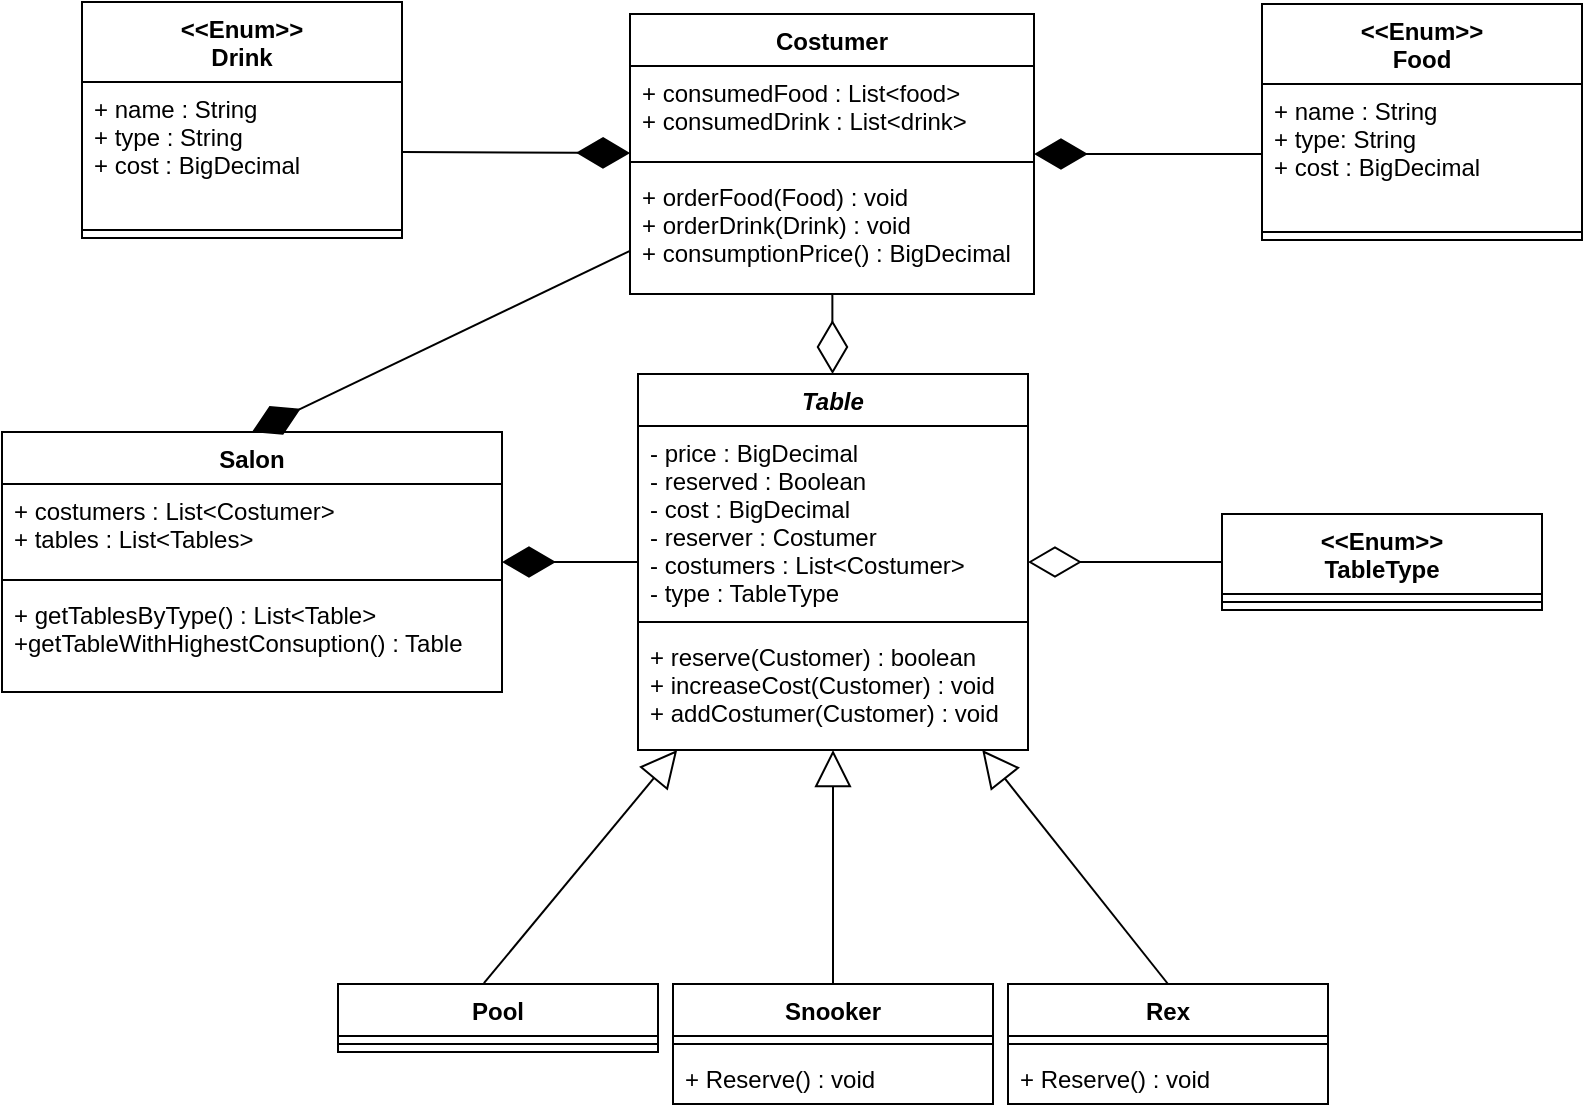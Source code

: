 <mxfile version="17.4.6" type="github">
  <diagram id="7sCuoE26va40y_8TQayE" name="Page-1">
    <mxGraphModel dx="1350" dy="764" grid="1" gridSize="10" guides="1" tooltips="1" connect="1" arrows="1" fold="1" page="1" pageScale="1" pageWidth="850" pageHeight="1100" math="0" shadow="0">
      <root>
        <mxCell id="0" />
        <mxCell id="1" parent="0" />
        <mxCell id="A2mlpOCiIOqAh3bKwQ5F-1" value="Table" style="swimlane;fontStyle=3;align=center;verticalAlign=top;childLayout=stackLayout;horizontal=1;startSize=26;horizontalStack=0;resizeParent=1;resizeParentMax=0;resizeLast=0;collapsible=1;marginBottom=0;" parent="1" vertex="1">
          <mxGeometry x="328" y="205" width="195" height="188" as="geometry" />
        </mxCell>
        <mxCell id="A2mlpOCiIOqAh3bKwQ5F-2" value="- price : BigDecimal&#xa;- reserved : Boolean&#xa;- cost : BigDecimal&#xa;- reserver : Costumer&#xa;- costumers : List&lt;Costumer&gt; &#xa;- type : TableType&#xa;&#xa;&#xa;&#xa;&#xa;" style="text;strokeColor=none;fillColor=none;align=left;verticalAlign=top;spacingLeft=4;spacingRight=4;overflow=hidden;rotatable=0;points=[[0,0.5],[1,0.5]];portConstraint=eastwest;" parent="A2mlpOCiIOqAh3bKwQ5F-1" vertex="1">
          <mxGeometry y="26" width="195" height="94" as="geometry" />
        </mxCell>
        <mxCell id="A2mlpOCiIOqAh3bKwQ5F-3" value="" style="line;strokeWidth=1;fillColor=none;align=left;verticalAlign=middle;spacingTop=-1;spacingLeft=3;spacingRight=3;rotatable=0;labelPosition=right;points=[];portConstraint=eastwest;" parent="A2mlpOCiIOqAh3bKwQ5F-1" vertex="1">
          <mxGeometry y="120" width="195" height="8" as="geometry" />
        </mxCell>
        <mxCell id="A2mlpOCiIOqAh3bKwQ5F-4" value="+ reserve(Customer) : boolean&#xa;+ increaseCost(Customer) : void&#xa;+ addCostumer(Customer) : void&#xa;" style="text;strokeColor=none;fillColor=none;align=left;verticalAlign=top;spacingLeft=4;spacingRight=4;overflow=hidden;rotatable=0;points=[[0,0.5],[1,0.5]];portConstraint=eastwest;" parent="A2mlpOCiIOqAh3bKwQ5F-1" vertex="1">
          <mxGeometry y="128" width="195" height="60" as="geometry" />
        </mxCell>
        <mxCell id="A2mlpOCiIOqAh3bKwQ5F-5" value="Snooker" style="swimlane;fontStyle=1;align=center;verticalAlign=top;childLayout=stackLayout;horizontal=1;startSize=26;horizontalStack=0;resizeParent=1;resizeParentMax=0;resizeLast=0;collapsible=1;marginBottom=0;" parent="1" vertex="1">
          <mxGeometry x="345.5" y="510" width="160" height="60" as="geometry" />
        </mxCell>
        <mxCell id="A2mlpOCiIOqAh3bKwQ5F-7" value="" style="line;strokeWidth=1;fillColor=none;align=left;verticalAlign=middle;spacingTop=-1;spacingLeft=3;spacingRight=3;rotatable=0;labelPosition=right;points=[];portConstraint=eastwest;" parent="A2mlpOCiIOqAh3bKwQ5F-5" vertex="1">
          <mxGeometry y="26" width="160" height="8" as="geometry" />
        </mxCell>
        <mxCell id="A2mlpOCiIOqAh3bKwQ5F-8" value="+ Reserve() : void" style="text;strokeColor=none;fillColor=none;align=left;verticalAlign=top;spacingLeft=4;spacingRight=4;overflow=hidden;rotatable=0;points=[[0,0.5],[1,0.5]];portConstraint=eastwest;" parent="A2mlpOCiIOqAh3bKwQ5F-5" vertex="1">
          <mxGeometry y="34" width="160" height="26" as="geometry" />
        </mxCell>
        <mxCell id="A2mlpOCiIOqAh3bKwQ5F-9" value="Rex" style="swimlane;fontStyle=1;align=center;verticalAlign=top;childLayout=stackLayout;horizontal=1;startSize=26;horizontalStack=0;resizeParent=1;resizeParentMax=0;resizeLast=0;collapsible=1;marginBottom=0;" parent="1" vertex="1">
          <mxGeometry x="513" y="510" width="160" height="60" as="geometry" />
        </mxCell>
        <mxCell id="A2mlpOCiIOqAh3bKwQ5F-11" value="" style="line;strokeWidth=1;fillColor=none;align=left;verticalAlign=middle;spacingTop=-1;spacingLeft=3;spacingRight=3;rotatable=0;labelPosition=right;points=[];portConstraint=eastwest;" parent="A2mlpOCiIOqAh3bKwQ5F-9" vertex="1">
          <mxGeometry y="26" width="160" height="8" as="geometry" />
        </mxCell>
        <mxCell id="A2mlpOCiIOqAh3bKwQ5F-12" value="+ Reserve() : void" style="text;strokeColor=none;fillColor=none;align=left;verticalAlign=top;spacingLeft=4;spacingRight=4;overflow=hidden;rotatable=0;points=[[0,0.5],[1,0.5]];portConstraint=eastwest;" parent="A2mlpOCiIOqAh3bKwQ5F-9" vertex="1">
          <mxGeometry y="34" width="160" height="26" as="geometry" />
        </mxCell>
        <mxCell id="A2mlpOCiIOqAh3bKwQ5F-13" value="Pool" style="swimlane;fontStyle=1;align=center;verticalAlign=top;childLayout=stackLayout;horizontal=1;startSize=26;horizontalStack=0;resizeParent=1;resizeParentMax=0;resizeLast=0;collapsible=1;marginBottom=0;" parent="1" vertex="1">
          <mxGeometry x="178" y="510" width="160" height="34" as="geometry" />
        </mxCell>
        <mxCell id="A2mlpOCiIOqAh3bKwQ5F-15" value="" style="line;strokeWidth=1;fillColor=none;align=left;verticalAlign=middle;spacingTop=-1;spacingLeft=3;spacingRight=3;rotatable=0;labelPosition=right;points=[];portConstraint=eastwest;" parent="A2mlpOCiIOqAh3bKwQ5F-13" vertex="1">
          <mxGeometry y="26" width="160" height="8" as="geometry" />
        </mxCell>
        <mxCell id="A2mlpOCiIOqAh3bKwQ5F-17" value="" style="endArrow=block;endSize=16;endFill=0;html=1;rounded=0;exitX=0.456;exitY=-0.012;exitDx=0;exitDy=0;exitPerimeter=0;" parent="1" source="A2mlpOCiIOqAh3bKwQ5F-13" target="A2mlpOCiIOqAh3bKwQ5F-1" edge="1">
          <mxGeometry width="160" relative="1" as="geometry">
            <mxPoint x="340" y="390" as="sourcePoint" />
            <mxPoint x="500" y="390" as="targetPoint" />
          </mxGeometry>
        </mxCell>
        <mxCell id="A2mlpOCiIOqAh3bKwQ5F-18" value="" style="endArrow=block;endSize=16;endFill=0;html=1;rounded=0;exitX=0.5;exitY=0;exitDx=0;exitDy=0;" parent="1" source="A2mlpOCiIOqAh3bKwQ5F-5" target="A2mlpOCiIOqAh3bKwQ5F-1" edge="1">
          <mxGeometry width="160" relative="1" as="geometry">
            <mxPoint x="620" y="270" as="sourcePoint" />
            <mxPoint x="450" y="370" as="targetPoint" />
          </mxGeometry>
        </mxCell>
        <mxCell id="A2mlpOCiIOqAh3bKwQ5F-19" value="" style="endArrow=block;endSize=16;endFill=0;html=1;rounded=0;exitX=0.5;exitY=0;exitDx=0;exitDy=0;" parent="1" source="A2mlpOCiIOqAh3bKwQ5F-9" target="A2mlpOCiIOqAh3bKwQ5F-1" edge="1">
          <mxGeometry width="160" relative="1" as="geometry">
            <mxPoint x="340" y="390" as="sourcePoint" />
            <mxPoint x="500" y="390" as="targetPoint" />
          </mxGeometry>
        </mxCell>
        <mxCell id="A2mlpOCiIOqAh3bKwQ5F-20" value="Costumer" style="swimlane;fontStyle=1;align=center;verticalAlign=top;childLayout=stackLayout;horizontal=1;startSize=26;horizontalStack=0;resizeParent=1;resizeParentMax=0;resizeLast=0;collapsible=1;marginBottom=0;" parent="1" vertex="1">
          <mxGeometry x="324" y="25" width="202" height="140" as="geometry" />
        </mxCell>
        <mxCell id="A2mlpOCiIOqAh3bKwQ5F-21" value="+ consumedFood : List&lt;food&gt;&#xa;+ consumedDrink : List&lt;drink&gt;&#xa;" style="text;strokeColor=none;fillColor=none;align=left;verticalAlign=top;spacingLeft=4;spacingRight=4;overflow=hidden;rotatable=0;points=[[0,0.5],[1,0.5]];portConstraint=eastwest;" parent="A2mlpOCiIOqAh3bKwQ5F-20" vertex="1">
          <mxGeometry y="26" width="202" height="44" as="geometry" />
        </mxCell>
        <mxCell id="A2mlpOCiIOqAh3bKwQ5F-22" value="" style="line;strokeWidth=1;fillColor=none;align=left;verticalAlign=middle;spacingTop=-1;spacingLeft=3;spacingRight=3;rotatable=0;labelPosition=right;points=[];portConstraint=eastwest;" parent="A2mlpOCiIOqAh3bKwQ5F-20" vertex="1">
          <mxGeometry y="70" width="202" height="8" as="geometry" />
        </mxCell>
        <mxCell id="A2mlpOCiIOqAh3bKwQ5F-23" value="+ orderFood(Food) : void&#xa;+ orderDrink(Drink) : void&#xa;+ consumptionPrice() : BigDecimal&#xa;&#xa;&#xa;" style="text;strokeColor=none;fillColor=none;align=left;verticalAlign=top;spacingLeft=4;spacingRight=4;overflow=hidden;rotatable=0;points=[[0,0.5],[1,0.5]];portConstraint=eastwest;" parent="A2mlpOCiIOqAh3bKwQ5F-20" vertex="1">
          <mxGeometry y="78" width="202" height="62" as="geometry" />
        </mxCell>
        <mxCell id="A2mlpOCiIOqAh3bKwQ5F-28" value="&lt;&lt;Enum&gt;&gt;&#xa;Food" style="swimlane;fontStyle=1;align=center;verticalAlign=top;childLayout=stackLayout;horizontal=1;startSize=40;horizontalStack=0;resizeParent=1;resizeParentMax=0;resizeLast=0;collapsible=1;marginBottom=0;" parent="1" vertex="1">
          <mxGeometry x="640" y="20" width="160" height="118" as="geometry" />
        </mxCell>
        <mxCell id="A2mlpOCiIOqAh3bKwQ5F-29" value="+ name : String&#xa;+ type: String&#xa;+ cost : BigDecimal&#xa;" style="text;strokeColor=none;fillColor=none;align=left;verticalAlign=top;spacingLeft=4;spacingRight=4;overflow=hidden;rotatable=0;points=[[0,0.5],[1,0.5]];portConstraint=eastwest;" parent="A2mlpOCiIOqAh3bKwQ5F-28" vertex="1">
          <mxGeometry y="40" width="160" height="70" as="geometry" />
        </mxCell>
        <mxCell id="A2mlpOCiIOqAh3bKwQ5F-30" value="" style="line;strokeWidth=1;fillColor=none;align=left;verticalAlign=middle;spacingTop=-1;spacingLeft=3;spacingRight=3;rotatable=0;labelPosition=right;points=[];portConstraint=eastwest;" parent="A2mlpOCiIOqAh3bKwQ5F-28" vertex="1">
          <mxGeometry y="110" width="160" height="8" as="geometry" />
        </mxCell>
        <mxCell id="A2mlpOCiIOqAh3bKwQ5F-36" value="&lt;&lt;Enum&gt;&gt;&#xa;Drink" style="swimlane;fontStyle=1;align=center;verticalAlign=top;childLayout=stackLayout;horizontal=1;startSize=40;horizontalStack=0;resizeParent=1;resizeParentMax=0;resizeLast=0;collapsible=1;marginBottom=0;" parent="1" vertex="1">
          <mxGeometry x="50" y="19" width="160" height="118" as="geometry" />
        </mxCell>
        <mxCell id="A2mlpOCiIOqAh3bKwQ5F-37" value="+ name : String&#xa;+ type : String&#xa;+ cost : BigDecimal&#xa;" style="text;strokeColor=none;fillColor=none;align=left;verticalAlign=top;spacingLeft=4;spacingRight=4;overflow=hidden;rotatable=0;points=[[0,0.5],[1,0.5]];portConstraint=eastwest;" parent="A2mlpOCiIOqAh3bKwQ5F-36" vertex="1">
          <mxGeometry y="40" width="160" height="70" as="geometry" />
        </mxCell>
        <mxCell id="A2mlpOCiIOqAh3bKwQ5F-38" value="" style="line;strokeWidth=1;fillColor=none;align=left;verticalAlign=middle;spacingTop=-1;spacingLeft=3;spacingRight=3;rotatable=0;labelPosition=right;points=[];portConstraint=eastwest;" parent="A2mlpOCiIOqAh3bKwQ5F-36" vertex="1">
          <mxGeometry y="110" width="160" height="8" as="geometry" />
        </mxCell>
        <mxCell id="A2mlpOCiIOqAh3bKwQ5F-40" value="Salon" style="swimlane;fontStyle=1;align=center;verticalAlign=top;childLayout=stackLayout;horizontal=1;startSize=26;horizontalStack=0;resizeParent=1;resizeParentMax=0;resizeLast=0;collapsible=1;marginBottom=0;" parent="1" vertex="1">
          <mxGeometry x="10" y="234" width="250" height="130" as="geometry" />
        </mxCell>
        <mxCell id="A2mlpOCiIOqAh3bKwQ5F-41" value="+ costumers : List&lt;Costumer&gt;&#xa;+ tables : List&lt;Tables&gt;&#xa;" style="text;strokeColor=none;fillColor=none;align=left;verticalAlign=top;spacingLeft=4;spacingRight=4;overflow=hidden;rotatable=0;points=[[0,0.5],[1,0.5]];portConstraint=eastwest;" parent="A2mlpOCiIOqAh3bKwQ5F-40" vertex="1">
          <mxGeometry y="26" width="250" height="44" as="geometry" />
        </mxCell>
        <mxCell id="A2mlpOCiIOqAh3bKwQ5F-42" value="" style="line;strokeWidth=1;fillColor=none;align=left;verticalAlign=middle;spacingTop=-1;spacingLeft=3;spacingRight=3;rotatable=0;labelPosition=right;points=[];portConstraint=eastwest;" parent="A2mlpOCiIOqAh3bKwQ5F-40" vertex="1">
          <mxGeometry y="70" width="250" height="8" as="geometry" />
        </mxCell>
        <mxCell id="A2mlpOCiIOqAh3bKwQ5F-43" value="+ getTablesByType() : List&lt;Table&gt;&#xa;+getTableWithHighestConsuption() : Table&#xa;" style="text;strokeColor=none;fillColor=none;align=left;verticalAlign=top;spacingLeft=4;spacingRight=4;overflow=hidden;rotatable=0;points=[[0,0.5],[1,0.5]];portConstraint=eastwest;" parent="A2mlpOCiIOqAh3bKwQ5F-40" vertex="1">
          <mxGeometry y="78" width="250" height="52" as="geometry" />
        </mxCell>
        <mxCell id="A2mlpOCiIOqAh3bKwQ5F-44" value="" style="endArrow=diamondThin;endFill=0;endSize=24;html=1;rounded=0;" parent="1" source="A2mlpOCiIOqAh3bKwQ5F-20" target="A2mlpOCiIOqAh3bKwQ5F-1" edge="1">
          <mxGeometry width="160" relative="1" as="geometry">
            <mxPoint x="610" y="220" as="sourcePoint" />
            <mxPoint x="500" y="300" as="targetPoint" />
          </mxGeometry>
        </mxCell>
        <mxCell id="A2mlpOCiIOqAh3bKwQ5F-45" value="" style="endArrow=diamondThin;endFill=1;endSize=24;html=1;rounded=0;exitX=0;exitY=0.5;exitDx=0;exitDy=0;" parent="1" source="A2mlpOCiIOqAh3bKwQ5F-29" target="A2mlpOCiIOqAh3bKwQ5F-20" edge="1">
          <mxGeometry width="160" relative="1" as="geometry">
            <mxPoint x="460" y="290" as="sourcePoint" />
            <mxPoint x="620" y="290" as="targetPoint" />
          </mxGeometry>
        </mxCell>
        <mxCell id="A2mlpOCiIOqAh3bKwQ5F-46" value="" style="endArrow=diamondThin;endFill=1;endSize=24;html=1;rounded=0;exitX=1;exitY=0.5;exitDx=0;exitDy=0;" parent="1" source="A2mlpOCiIOqAh3bKwQ5F-37" target="A2mlpOCiIOqAh3bKwQ5F-20" edge="1">
          <mxGeometry width="160" relative="1" as="geometry">
            <mxPoint x="340" y="300" as="sourcePoint" />
            <mxPoint x="500" y="300" as="targetPoint" />
          </mxGeometry>
        </mxCell>
        <mxCell id="A2mlpOCiIOqAh3bKwQ5F-48" value="" style="endArrow=diamondThin;endFill=1;endSize=24;html=1;rounded=0;" parent="1" source="A2mlpOCiIOqAh3bKwQ5F-1" target="A2mlpOCiIOqAh3bKwQ5F-40" edge="1">
          <mxGeometry width="160" relative="1" as="geometry">
            <mxPoint x="320" y="300" as="sourcePoint" />
            <mxPoint x="500" y="300" as="targetPoint" />
          </mxGeometry>
        </mxCell>
        <mxCell id="A2mlpOCiIOqAh3bKwQ5F-52" value="" style="endArrow=diamondThin;endFill=1;endSize=24;html=1;rounded=0;entryX=0.5;entryY=0;entryDx=0;entryDy=0;" parent="1" source="A2mlpOCiIOqAh3bKwQ5F-20" target="A2mlpOCiIOqAh3bKwQ5F-40" edge="1">
          <mxGeometry width="160" relative="1" as="geometry">
            <mxPoint x="-10" y="210" as="sourcePoint" />
            <mxPoint x="150" y="210" as="targetPoint" />
          </mxGeometry>
        </mxCell>
        <mxCell id="G3uc8cEhMoOHJC0Rw0Mx-1" value="&lt;&lt;Enum&gt;&gt;&#xa;TableType" style="swimlane;fontStyle=1;align=center;verticalAlign=top;childLayout=stackLayout;horizontal=1;startSize=40;horizontalStack=0;resizeParent=1;resizeParentMax=0;resizeLast=0;collapsible=1;marginBottom=0;" vertex="1" parent="1">
          <mxGeometry x="620" y="275" width="160" height="48" as="geometry" />
        </mxCell>
        <mxCell id="G3uc8cEhMoOHJC0Rw0Mx-3" value="" style="line;strokeWidth=1;fillColor=none;align=left;verticalAlign=middle;spacingTop=-1;spacingLeft=3;spacingRight=3;rotatable=0;labelPosition=right;points=[];portConstraint=eastwest;" vertex="1" parent="G3uc8cEhMoOHJC0Rw0Mx-1">
          <mxGeometry y="40" width="160" height="8" as="geometry" />
        </mxCell>
        <mxCell id="G3uc8cEhMoOHJC0Rw0Mx-7" value="" style="endArrow=diamondThin;endFill=0;endSize=24;html=1;rounded=0;" edge="1" parent="1" source="G3uc8cEhMoOHJC0Rw0Mx-1" target="A2mlpOCiIOqAh3bKwQ5F-1">
          <mxGeometry width="160" relative="1" as="geometry">
            <mxPoint x="200" y="450" as="sourcePoint" />
            <mxPoint x="360" y="450" as="targetPoint" />
          </mxGeometry>
        </mxCell>
      </root>
    </mxGraphModel>
  </diagram>
</mxfile>
